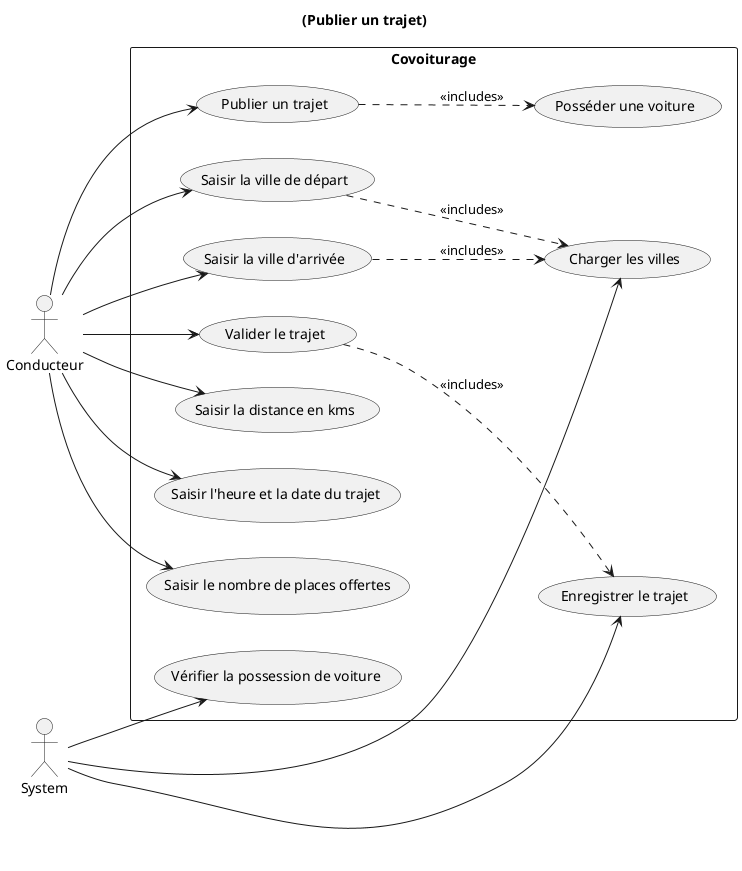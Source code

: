 @startuml
'https://plantuml.com/use-case-diagram

title (Publier un trajet)

left to right direction

:Conducteur: as Conducteur
:System: as System

rectangle "Covoiturage" {
    Conducteur --> (Saisir la ville de départ)
    Conducteur --> (Saisir la ville d'arrivée)
    Conducteur --> (Saisir la distance en kms)
    Conducteur --> (Saisir l'heure et la date du trajet)
    Conducteur --> (Saisir le nombre de places offertes)
    Conducteur --> (Publier un trajet)
    Conducteur --> (Valider le trajet)

    System --> (Vérifier la possession de voiture)
    System --> (Enregistrer le trajet)
    System --> (Charger les villes)

    (Publier un trajet) ..> (Posséder une voiture) : <<includes>>
    (Saisir la ville de départ) ..> (Charger les villes) : <<includes>>
    (Saisir la ville d'arrivée) ..> (Charger les villes) : <<includes>>
    (Valider le trajet) ..> (Enregistrer le trajet) : <<includes>>

}

@enduml